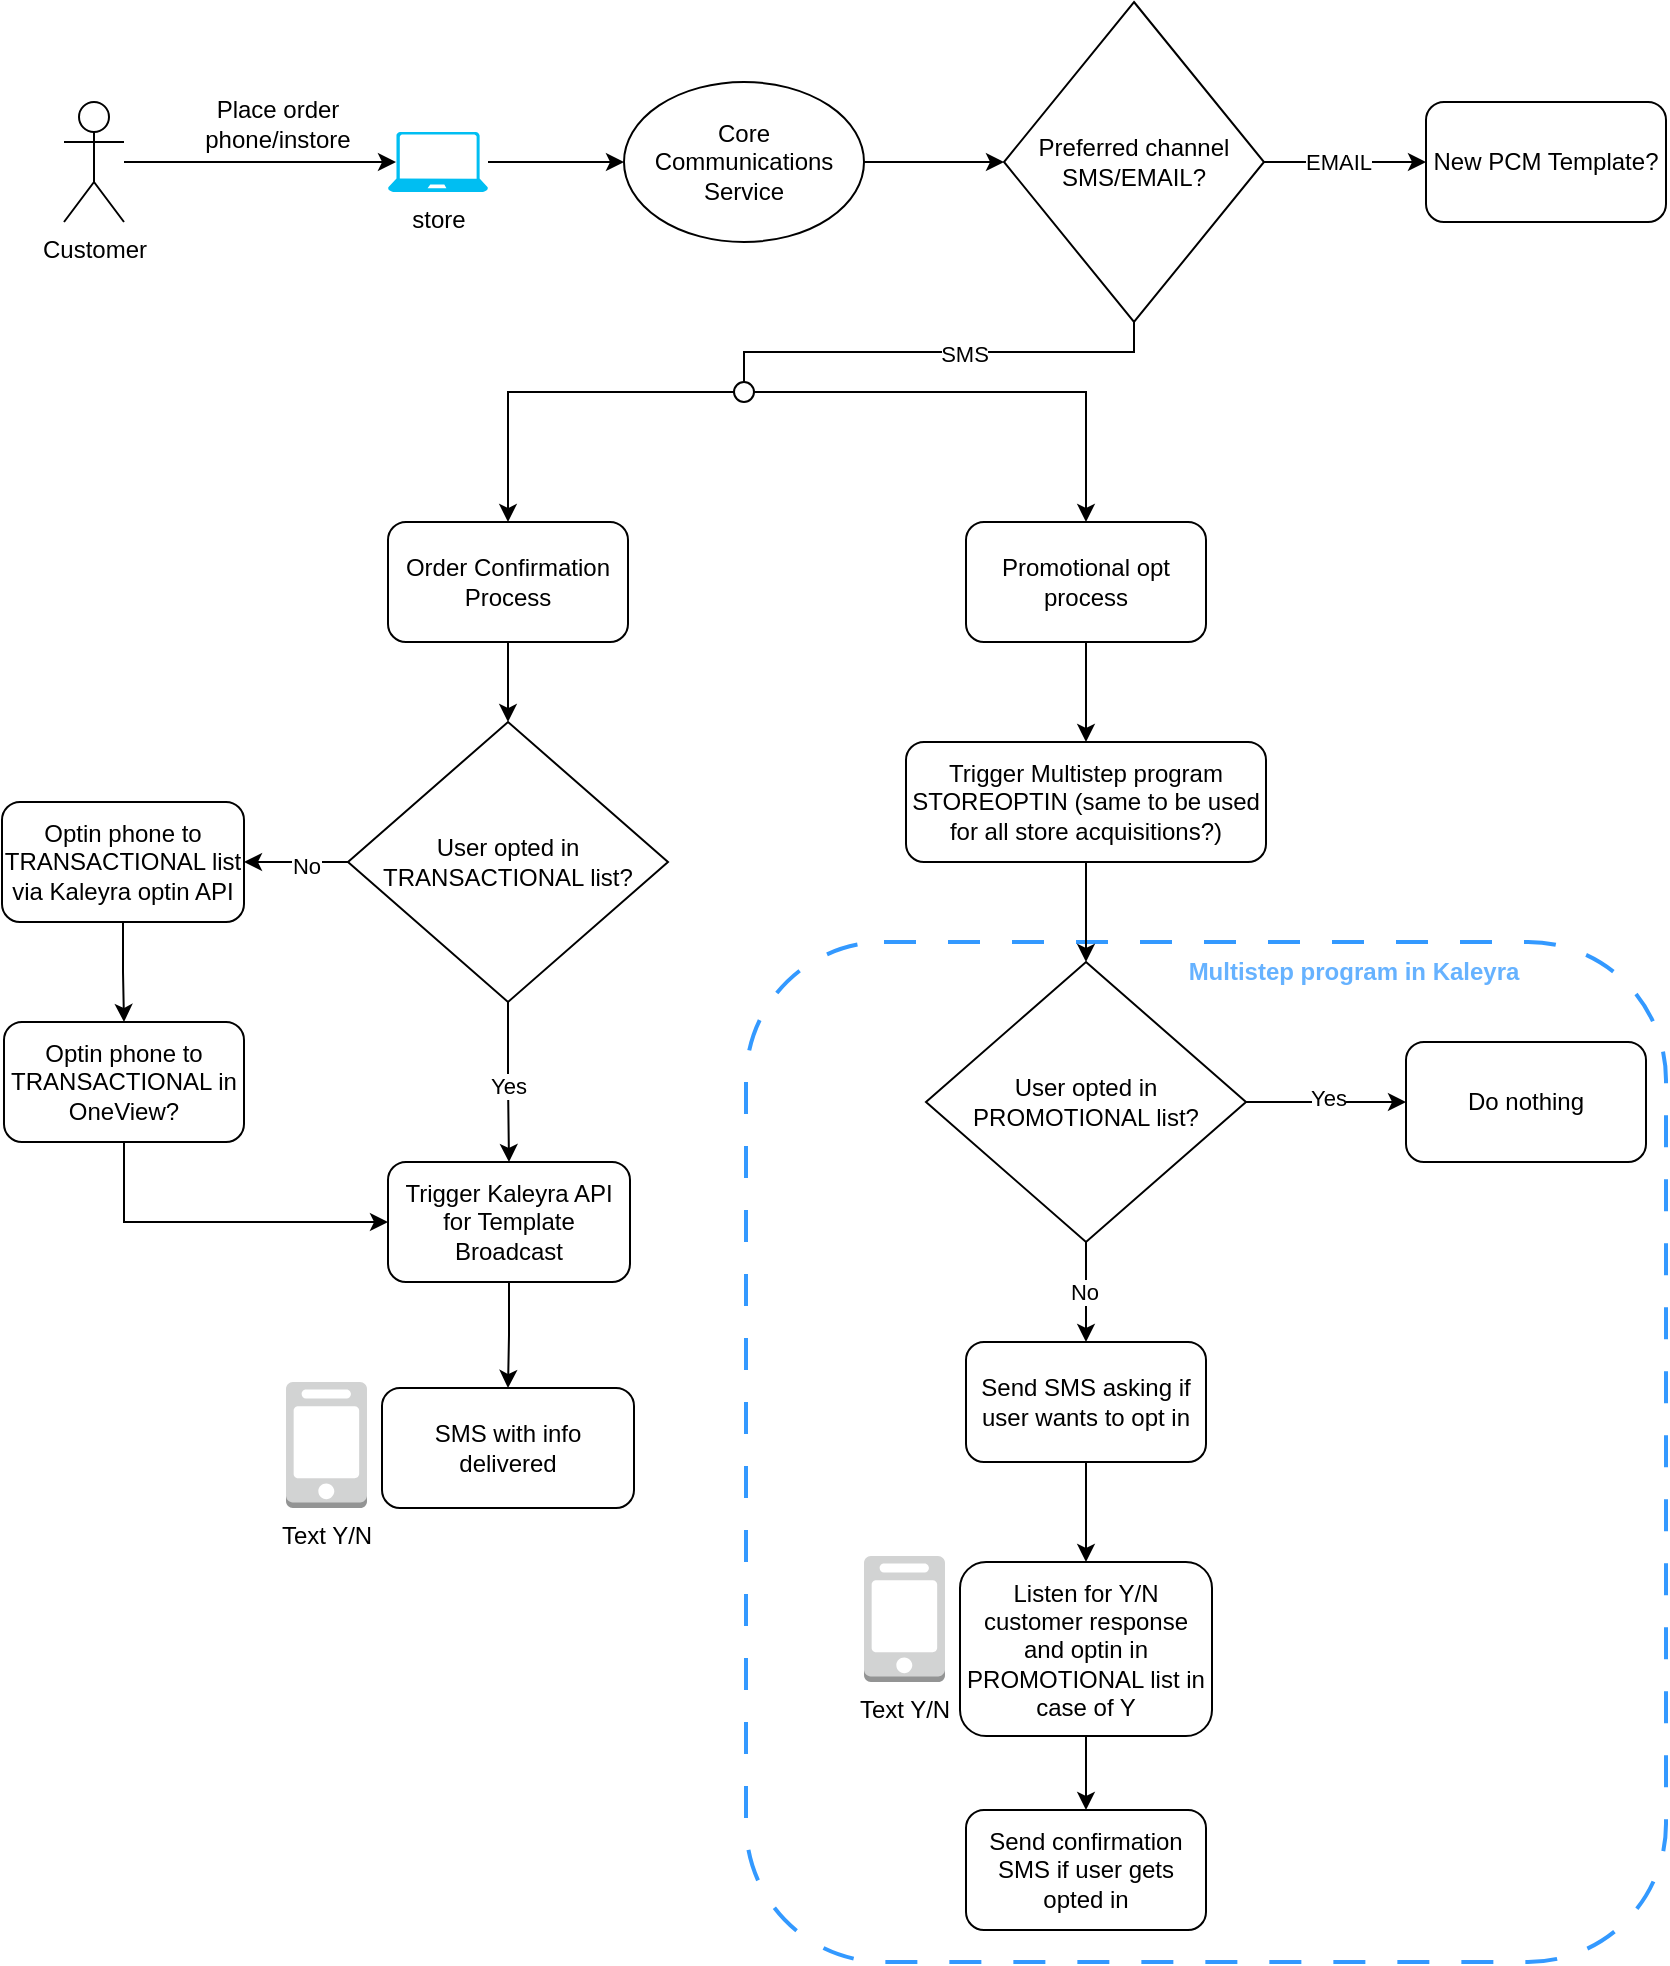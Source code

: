 <mxfile version="22.0.5" type="github">
  <diagram name="Page-1" id="bPTVf-BsiwisX3_Dfg2u">
    <mxGraphModel dx="1434" dy="790" grid="1" gridSize="10" guides="1" tooltips="1" connect="1" arrows="1" fold="1" page="1" pageScale="1" pageWidth="850" pageHeight="1100" math="0" shadow="0">
      <root>
        <mxCell id="0" />
        <mxCell id="1" parent="0" />
        <mxCell id="dGZ3Kz2iyMmezDVCTP1Q-74" value="" style="rounded=1;whiteSpace=wrap;html=1;fillColor=none;dashed=1;dashPattern=8 8;strokeColor=#3399FF;strokeWidth=2;" parent="1" vertex="1">
          <mxGeometry x="380" y="490" width="460" height="510" as="geometry" />
        </mxCell>
        <mxCell id="ZKfquur338v5OgfnKdS0-27" value="Customer" style="shape=umlActor;verticalLabelPosition=bottom;verticalAlign=top;html=1;outlineConnect=0;" parent="1" vertex="1">
          <mxGeometry x="39" y="70" width="30" height="60" as="geometry" />
        </mxCell>
        <mxCell id="dGZ3Kz2iyMmezDVCTP1Q-17" style="edgeStyle=orthogonalEdgeStyle;rounded=0;orthogonalLoop=1;jettySize=auto;html=1;entryX=0;entryY=0.5;entryDx=0;entryDy=0;" parent="1" source="ZKfquur338v5OgfnKdS0-29" target="dGZ3Kz2iyMmezDVCTP1Q-8" edge="1">
          <mxGeometry relative="1" as="geometry" />
        </mxCell>
        <mxCell id="ZKfquur338v5OgfnKdS0-29" value="store" style="verticalLabelPosition=bottom;html=1;verticalAlign=top;align=center;strokeColor=none;fillColor=#00BEF2;shape=mxgraph.azure.laptop;pointerEvents=1;" parent="1" vertex="1">
          <mxGeometry x="201" y="85" width="50" height="30" as="geometry" />
        </mxCell>
        <mxCell id="dGZ3Kz2iyMmezDVCTP1Q-4" style="edgeStyle=orthogonalEdgeStyle;rounded=0;orthogonalLoop=1;jettySize=auto;html=1;entryX=0.08;entryY=0.5;entryDx=0;entryDy=0;entryPerimeter=0;" parent="1" source="ZKfquur338v5OgfnKdS0-27" target="ZKfquur338v5OgfnKdS0-29" edge="1">
          <mxGeometry relative="1" as="geometry" />
        </mxCell>
        <mxCell id="dGZ3Kz2iyMmezDVCTP1Q-6" value="Place order phone/instore" style="text;html=1;strokeColor=none;fillColor=none;align=center;verticalAlign=middle;whiteSpace=wrap;rounded=0;" parent="1" vertex="1">
          <mxGeometry x="91" y="66" width="110" height="30" as="geometry" />
        </mxCell>
        <mxCell id="dGZ3Kz2iyMmezDVCTP1Q-19" style="edgeStyle=orthogonalEdgeStyle;rounded=0;orthogonalLoop=1;jettySize=auto;html=1;entryX=0;entryY=0.5;entryDx=0;entryDy=0;" parent="1" source="dGZ3Kz2iyMmezDVCTP1Q-8" target="dGZ3Kz2iyMmezDVCTP1Q-18" edge="1">
          <mxGeometry relative="1" as="geometry" />
        </mxCell>
        <mxCell id="dGZ3Kz2iyMmezDVCTP1Q-8" value="Core Communications Service" style="ellipse;whiteSpace=wrap;html=1;" parent="1" vertex="1">
          <mxGeometry x="319" y="60" width="120" height="80" as="geometry" />
        </mxCell>
        <mxCell id="dGZ3Kz2iyMmezDVCTP1Q-20" style="edgeStyle=orthogonalEdgeStyle;rounded=0;orthogonalLoop=1;jettySize=auto;html=1;entryX=0;entryY=0.5;entryDx=0;entryDy=0;" parent="1" source="dGZ3Kz2iyMmezDVCTP1Q-18" target="dGZ3Kz2iyMmezDVCTP1Q-26" edge="1">
          <mxGeometry relative="1" as="geometry">
            <mxPoint x="719" y="100" as="targetPoint" />
          </mxGeometry>
        </mxCell>
        <mxCell id="dGZ3Kz2iyMmezDVCTP1Q-21" value="EMAIL" style="edgeLabel;html=1;align=center;verticalAlign=middle;resizable=0;points=[];" parent="dGZ3Kz2iyMmezDVCTP1Q-20" vertex="1" connectable="0">
          <mxGeometry x="-0.1" relative="1" as="geometry">
            <mxPoint as="offset" />
          </mxGeometry>
        </mxCell>
        <mxCell id="dGZ3Kz2iyMmezDVCTP1Q-27" style="edgeStyle=elbowEdgeStyle;rounded=0;orthogonalLoop=1;jettySize=auto;html=1;elbow=vertical;endArrow=none;endFill=0;entryX=0.5;entryY=0;entryDx=0;entryDy=0;" parent="1" source="dGZ3Kz2iyMmezDVCTP1Q-18" target="dGZ3Kz2iyMmezDVCTP1Q-33" edge="1">
          <mxGeometry relative="1" as="geometry">
            <mxPoint x="340" y="230" as="targetPoint" />
          </mxGeometry>
        </mxCell>
        <mxCell id="dGZ3Kz2iyMmezDVCTP1Q-29" value="SMS" style="edgeLabel;html=1;align=center;verticalAlign=middle;resizable=0;points=[];" parent="dGZ3Kz2iyMmezDVCTP1Q-27" vertex="1" connectable="0">
          <mxGeometry x="-0.106" y="1" relative="1" as="geometry">
            <mxPoint as="offset" />
          </mxGeometry>
        </mxCell>
        <mxCell id="dGZ3Kz2iyMmezDVCTP1Q-18" value="Preferred channel SMS/EMAIL?" style="rhombus;whiteSpace=wrap;html=1;" parent="1" vertex="1">
          <mxGeometry x="509" y="20" width="130" height="160" as="geometry" />
        </mxCell>
        <mxCell id="dGZ3Kz2iyMmezDVCTP1Q-37" style="edgeStyle=orthogonalEdgeStyle;rounded=0;orthogonalLoop=1;jettySize=auto;html=1;entryX=1;entryY=0.5;entryDx=0;entryDy=0;" parent="1" source="dGZ3Kz2iyMmezDVCTP1Q-23" target="dGZ3Kz2iyMmezDVCTP1Q-36" edge="1">
          <mxGeometry relative="1" as="geometry" />
        </mxCell>
        <mxCell id="dGZ3Kz2iyMmezDVCTP1Q-38" value="No" style="edgeLabel;html=1;align=center;verticalAlign=middle;resizable=0;points=[];" parent="dGZ3Kz2iyMmezDVCTP1Q-37" vertex="1" connectable="0">
          <mxGeometry x="-0.2" y="2" relative="1" as="geometry">
            <mxPoint as="offset" />
          </mxGeometry>
        </mxCell>
        <mxCell id="dGZ3Kz2iyMmezDVCTP1Q-40" style="edgeStyle=orthogonalEdgeStyle;rounded=0;orthogonalLoop=1;jettySize=auto;html=1;entryX=0.5;entryY=0;entryDx=0;entryDy=0;" parent="1" source="dGZ3Kz2iyMmezDVCTP1Q-23" target="dGZ3Kz2iyMmezDVCTP1Q-39" edge="1">
          <mxGeometry relative="1" as="geometry" />
        </mxCell>
        <mxCell id="dGZ3Kz2iyMmezDVCTP1Q-41" value="Yes" style="edgeLabel;html=1;align=center;verticalAlign=middle;resizable=0;points=[];" parent="dGZ3Kz2iyMmezDVCTP1Q-40" vertex="1" connectable="0">
          <mxGeometry x="0.05" y="-1" relative="1" as="geometry">
            <mxPoint as="offset" />
          </mxGeometry>
        </mxCell>
        <mxCell id="dGZ3Kz2iyMmezDVCTP1Q-23" value="User opted in TRANSACTIONAL list?" style="rhombus;whiteSpace=wrap;html=1;" parent="1" vertex="1">
          <mxGeometry x="181" y="380" width="160" height="140" as="geometry" />
        </mxCell>
        <mxCell id="dGZ3Kz2iyMmezDVCTP1Q-26" value="New PCM Template?" style="rounded=1;whiteSpace=wrap;html=1;" parent="1" vertex="1">
          <mxGeometry x="720" y="70" width="120" height="60" as="geometry" />
        </mxCell>
        <mxCell id="dGZ3Kz2iyMmezDVCTP1Q-35" style="edgeStyle=orthogonalEdgeStyle;rounded=0;orthogonalLoop=1;jettySize=auto;html=1;entryX=0.5;entryY=0;entryDx=0;entryDy=0;" parent="1" source="dGZ3Kz2iyMmezDVCTP1Q-33" target="dGZ3Kz2iyMmezDVCTP1Q-66" edge="1">
          <mxGeometry relative="1" as="geometry">
            <mxPoint x="270" y="270" as="targetPoint" />
          </mxGeometry>
        </mxCell>
        <mxCell id="dGZ3Kz2iyMmezDVCTP1Q-45" style="edgeStyle=orthogonalEdgeStyle;rounded=0;orthogonalLoop=1;jettySize=auto;html=1;entryX=0.5;entryY=0;entryDx=0;entryDy=0;" parent="1" source="dGZ3Kz2iyMmezDVCTP1Q-33" target="dGZ3Kz2iyMmezDVCTP1Q-72" edge="1">
          <mxGeometry relative="1" as="geometry">
            <mxPoint x="550" y="280" as="targetPoint" />
          </mxGeometry>
        </mxCell>
        <mxCell id="dGZ3Kz2iyMmezDVCTP1Q-33" value="" style="ellipse;whiteSpace=wrap;html=1;aspect=fixed;" parent="1" vertex="1">
          <mxGeometry x="374" y="210" width="10" height="10" as="geometry" />
        </mxCell>
        <mxCell id="dGZ3Kz2iyMmezDVCTP1Q-42" style="edgeStyle=elbowEdgeStyle;rounded=0;orthogonalLoop=1;jettySize=auto;html=1;entryX=0;entryY=0.5;entryDx=0;entryDy=0;elbow=vertical;exitX=0.5;exitY=1;exitDx=0;exitDy=0;" parent="1" source="dGZ3Kz2iyMmezDVCTP1Q-43" target="dGZ3Kz2iyMmezDVCTP1Q-39" edge="1">
          <mxGeometry relative="1" as="geometry">
            <mxPoint x="70" y="640" as="sourcePoint" />
            <Array as="points">
              <mxPoint x="130" y="630" />
              <mxPoint x="110" y="700" />
              <mxPoint x="130" y="650" />
            </Array>
          </mxGeometry>
        </mxCell>
        <mxCell id="dGZ3Kz2iyMmezDVCTP1Q-44" value="" style="edgeStyle=orthogonalEdgeStyle;rounded=0;orthogonalLoop=1;jettySize=auto;html=1;" parent="1" source="dGZ3Kz2iyMmezDVCTP1Q-36" target="dGZ3Kz2iyMmezDVCTP1Q-43" edge="1">
          <mxGeometry relative="1" as="geometry" />
        </mxCell>
        <mxCell id="dGZ3Kz2iyMmezDVCTP1Q-36" value="Optin phone to TRANSACTIONAL list via Kaleyra optin API" style="rounded=1;whiteSpace=wrap;html=1;" parent="1" vertex="1">
          <mxGeometry x="8" y="420" width="121" height="60" as="geometry" />
        </mxCell>
        <mxCell id="dGZ3Kz2iyMmezDVCTP1Q-68" style="edgeStyle=orthogonalEdgeStyle;rounded=0;orthogonalLoop=1;jettySize=auto;html=1;entryX=0.5;entryY=0;entryDx=0;entryDy=0;" parent="1" source="dGZ3Kz2iyMmezDVCTP1Q-39" target="dGZ3Kz2iyMmezDVCTP1Q-70" edge="1">
          <mxGeometry relative="1" as="geometry">
            <mxPoint x="261.5" y="710" as="targetPoint" />
          </mxGeometry>
        </mxCell>
        <mxCell id="dGZ3Kz2iyMmezDVCTP1Q-39" value="Trigger Kaleyra API for Template Broadcast" style="rounded=1;whiteSpace=wrap;html=1;" parent="1" vertex="1">
          <mxGeometry x="201" y="600" width="121" height="60" as="geometry" />
        </mxCell>
        <mxCell id="dGZ3Kz2iyMmezDVCTP1Q-43" value="Optin phone to TRANSACTIONAL in OneView?" style="rounded=1;whiteSpace=wrap;html=1;" parent="1" vertex="1">
          <mxGeometry x="9" y="530" width="120" height="60" as="geometry" />
        </mxCell>
        <mxCell id="dGZ3Kz2iyMmezDVCTP1Q-62" style="edgeStyle=orthogonalEdgeStyle;rounded=0;orthogonalLoop=1;jettySize=auto;html=1;entryX=0.5;entryY=0;entryDx=0;entryDy=0;" parent="1" source="dGZ3Kz2iyMmezDVCTP1Q-46" target="dGZ3Kz2iyMmezDVCTP1Q-48" edge="1">
          <mxGeometry relative="1" as="geometry" />
        </mxCell>
        <mxCell id="dGZ3Kz2iyMmezDVCTP1Q-46" value="Trigger Multistep program STOREOPTIN (same to be used for all store acquisitions?)" style="rounded=1;whiteSpace=wrap;html=1;" parent="1" vertex="1">
          <mxGeometry x="460" y="390" width="180" height="60" as="geometry" />
        </mxCell>
        <mxCell id="dGZ3Kz2iyMmezDVCTP1Q-57" style="edgeStyle=orthogonalEdgeStyle;rounded=0;orthogonalLoop=1;jettySize=auto;html=1;entryX=0.5;entryY=0;entryDx=0;entryDy=0;" parent="1" source="dGZ3Kz2iyMmezDVCTP1Q-47" target="dGZ3Kz2iyMmezDVCTP1Q-58" edge="1">
          <mxGeometry relative="1" as="geometry">
            <mxPoint x="550" y="900" as="targetPoint" />
          </mxGeometry>
        </mxCell>
        <mxCell id="dGZ3Kz2iyMmezDVCTP1Q-53" style="edgeStyle=orthogonalEdgeStyle;rounded=0;orthogonalLoop=1;jettySize=auto;html=1;entryX=0.5;entryY=0;entryDx=0;entryDy=0;" parent="1" source="dGZ3Kz2iyMmezDVCTP1Q-48" target="dGZ3Kz2iyMmezDVCTP1Q-54" edge="1">
          <mxGeometry relative="1" as="geometry">
            <mxPoint x="550" y="700" as="targetPoint" />
          </mxGeometry>
        </mxCell>
        <mxCell id="dGZ3Kz2iyMmezDVCTP1Q-61" value="No" style="edgeLabel;html=1;align=center;verticalAlign=middle;resizable=0;points=[];" parent="dGZ3Kz2iyMmezDVCTP1Q-53" vertex="1" connectable="0">
          <mxGeometry y="-1" relative="1" as="geometry">
            <mxPoint as="offset" />
          </mxGeometry>
        </mxCell>
        <mxCell id="dGZ3Kz2iyMmezDVCTP1Q-59" style="edgeStyle=orthogonalEdgeStyle;rounded=0;orthogonalLoop=1;jettySize=auto;html=1;entryX=0;entryY=0.5;entryDx=0;entryDy=0;" parent="1" source="dGZ3Kz2iyMmezDVCTP1Q-48" target="dGZ3Kz2iyMmezDVCTP1Q-52" edge="1">
          <mxGeometry relative="1" as="geometry" />
        </mxCell>
        <mxCell id="dGZ3Kz2iyMmezDVCTP1Q-60" value="Yes" style="edgeLabel;html=1;align=center;verticalAlign=middle;resizable=0;points=[];" parent="dGZ3Kz2iyMmezDVCTP1Q-59" vertex="1" connectable="0">
          <mxGeometry x="0.025" y="2" relative="1" as="geometry">
            <mxPoint as="offset" />
          </mxGeometry>
        </mxCell>
        <mxCell id="dGZ3Kz2iyMmezDVCTP1Q-48" value="User opted in PROMOTIONAL list?" style="rhombus;whiteSpace=wrap;html=1;" parent="1" vertex="1">
          <mxGeometry x="470" y="500" width="160" height="140" as="geometry" />
        </mxCell>
        <mxCell id="dGZ3Kz2iyMmezDVCTP1Q-52" value="Do nothing" style="rounded=1;whiteSpace=wrap;html=1;" parent="1" vertex="1">
          <mxGeometry x="710" y="540" width="120" height="60" as="geometry" />
        </mxCell>
        <mxCell id="dGZ3Kz2iyMmezDVCTP1Q-56" style="edgeStyle=orthogonalEdgeStyle;rounded=0;orthogonalLoop=1;jettySize=auto;html=1;entryX=0.5;entryY=0;entryDx=0;entryDy=0;" parent="1" source="dGZ3Kz2iyMmezDVCTP1Q-54" target="dGZ3Kz2iyMmezDVCTP1Q-47" edge="1">
          <mxGeometry relative="1" as="geometry" />
        </mxCell>
        <mxCell id="dGZ3Kz2iyMmezDVCTP1Q-54" value="Send SMS asking if user wants to opt in" style="rounded=1;whiteSpace=wrap;html=1;" parent="1" vertex="1">
          <mxGeometry x="490" y="690" width="120" height="60" as="geometry" />
        </mxCell>
        <mxCell id="dGZ3Kz2iyMmezDVCTP1Q-58" value="Send confirmation SMS if user gets opted in" style="rounded=1;whiteSpace=wrap;html=1;" parent="1" vertex="1">
          <mxGeometry x="490" y="924" width="120" height="60" as="geometry" />
        </mxCell>
        <mxCell id="dGZ3Kz2iyMmezDVCTP1Q-67" style="edgeStyle=orthogonalEdgeStyle;rounded=0;orthogonalLoop=1;jettySize=auto;html=1;entryX=0.5;entryY=0;entryDx=0;entryDy=0;" parent="1" source="dGZ3Kz2iyMmezDVCTP1Q-66" target="dGZ3Kz2iyMmezDVCTP1Q-23" edge="1">
          <mxGeometry relative="1" as="geometry" />
        </mxCell>
        <mxCell id="dGZ3Kz2iyMmezDVCTP1Q-66" value="Order Confirmation Process" style="rounded=1;whiteSpace=wrap;html=1;" parent="1" vertex="1">
          <mxGeometry x="201" y="280" width="120" height="60" as="geometry" />
        </mxCell>
        <mxCell id="dGZ3Kz2iyMmezDVCTP1Q-71" value="" style="group" parent="1" vertex="1" connectable="0">
          <mxGeometry x="150" y="710" width="174" height="63" as="geometry" />
        </mxCell>
        <mxCell id="dGZ3Kz2iyMmezDVCTP1Q-69" value="Text Y/N" style="outlineConnect=0;dashed=0;verticalLabelPosition=bottom;verticalAlign=top;align=center;html=1;shape=mxgraph.aws3.mobile_client;fillColor=#D2D3D3;gradientColor=none;" parent="dGZ3Kz2iyMmezDVCTP1Q-71" vertex="1">
          <mxGeometry width="40.5" height="63" as="geometry" />
        </mxCell>
        <mxCell id="dGZ3Kz2iyMmezDVCTP1Q-70" value="SMS with info delivered" style="rounded=1;whiteSpace=wrap;html=1;" parent="dGZ3Kz2iyMmezDVCTP1Q-71" vertex="1">
          <mxGeometry x="48" y="3" width="126" height="60" as="geometry" />
        </mxCell>
        <mxCell id="dGZ3Kz2iyMmezDVCTP1Q-73" style="edgeStyle=orthogonalEdgeStyle;rounded=0;orthogonalLoop=1;jettySize=auto;html=1;entryX=0.5;entryY=0;entryDx=0;entryDy=0;" parent="1" source="dGZ3Kz2iyMmezDVCTP1Q-72" target="dGZ3Kz2iyMmezDVCTP1Q-46" edge="1">
          <mxGeometry relative="1" as="geometry" />
        </mxCell>
        <mxCell id="dGZ3Kz2iyMmezDVCTP1Q-72" value="Promotional opt process" style="rounded=1;whiteSpace=wrap;html=1;" parent="1" vertex="1">
          <mxGeometry x="490" y="280" width="120" height="60" as="geometry" />
        </mxCell>
        <mxCell id="dGZ3Kz2iyMmezDVCTP1Q-75" value="Multistep program in Kaleyra" style="text;html=1;strokeColor=none;fillColor=none;align=center;verticalAlign=middle;whiteSpace=wrap;rounded=0;fontColor=#66B2FF;fontStyle=1" parent="1" vertex="1">
          <mxGeometry x="584" y="490" width="200" height="30" as="geometry" />
        </mxCell>
        <mxCell id="xyxQtKgxWQUahfnz9HQZ-1" value="" style="group" vertex="1" connectable="0" parent="1">
          <mxGeometry x="439" y="797" width="174" height="90" as="geometry" />
        </mxCell>
        <mxCell id="ZKfquur338v5OgfnKdS0-7" value="Text Y/N" style="outlineConnect=0;dashed=0;verticalLabelPosition=bottom;verticalAlign=top;align=center;html=1;shape=mxgraph.aws3.mobile_client;fillColor=#D2D3D3;gradientColor=none;" parent="xyxQtKgxWQUahfnz9HQZ-1" vertex="1">
          <mxGeometry width="40.5" height="63" as="geometry" />
        </mxCell>
        <mxCell id="dGZ3Kz2iyMmezDVCTP1Q-47" value="Listen for Y/N customer response and optin in PROMOTIONAL list in case of Y" style="rounded=1;whiteSpace=wrap;html=1;" parent="xyxQtKgxWQUahfnz9HQZ-1" vertex="1">
          <mxGeometry x="48" y="3" width="126" height="87" as="geometry" />
        </mxCell>
      </root>
    </mxGraphModel>
  </diagram>
</mxfile>
